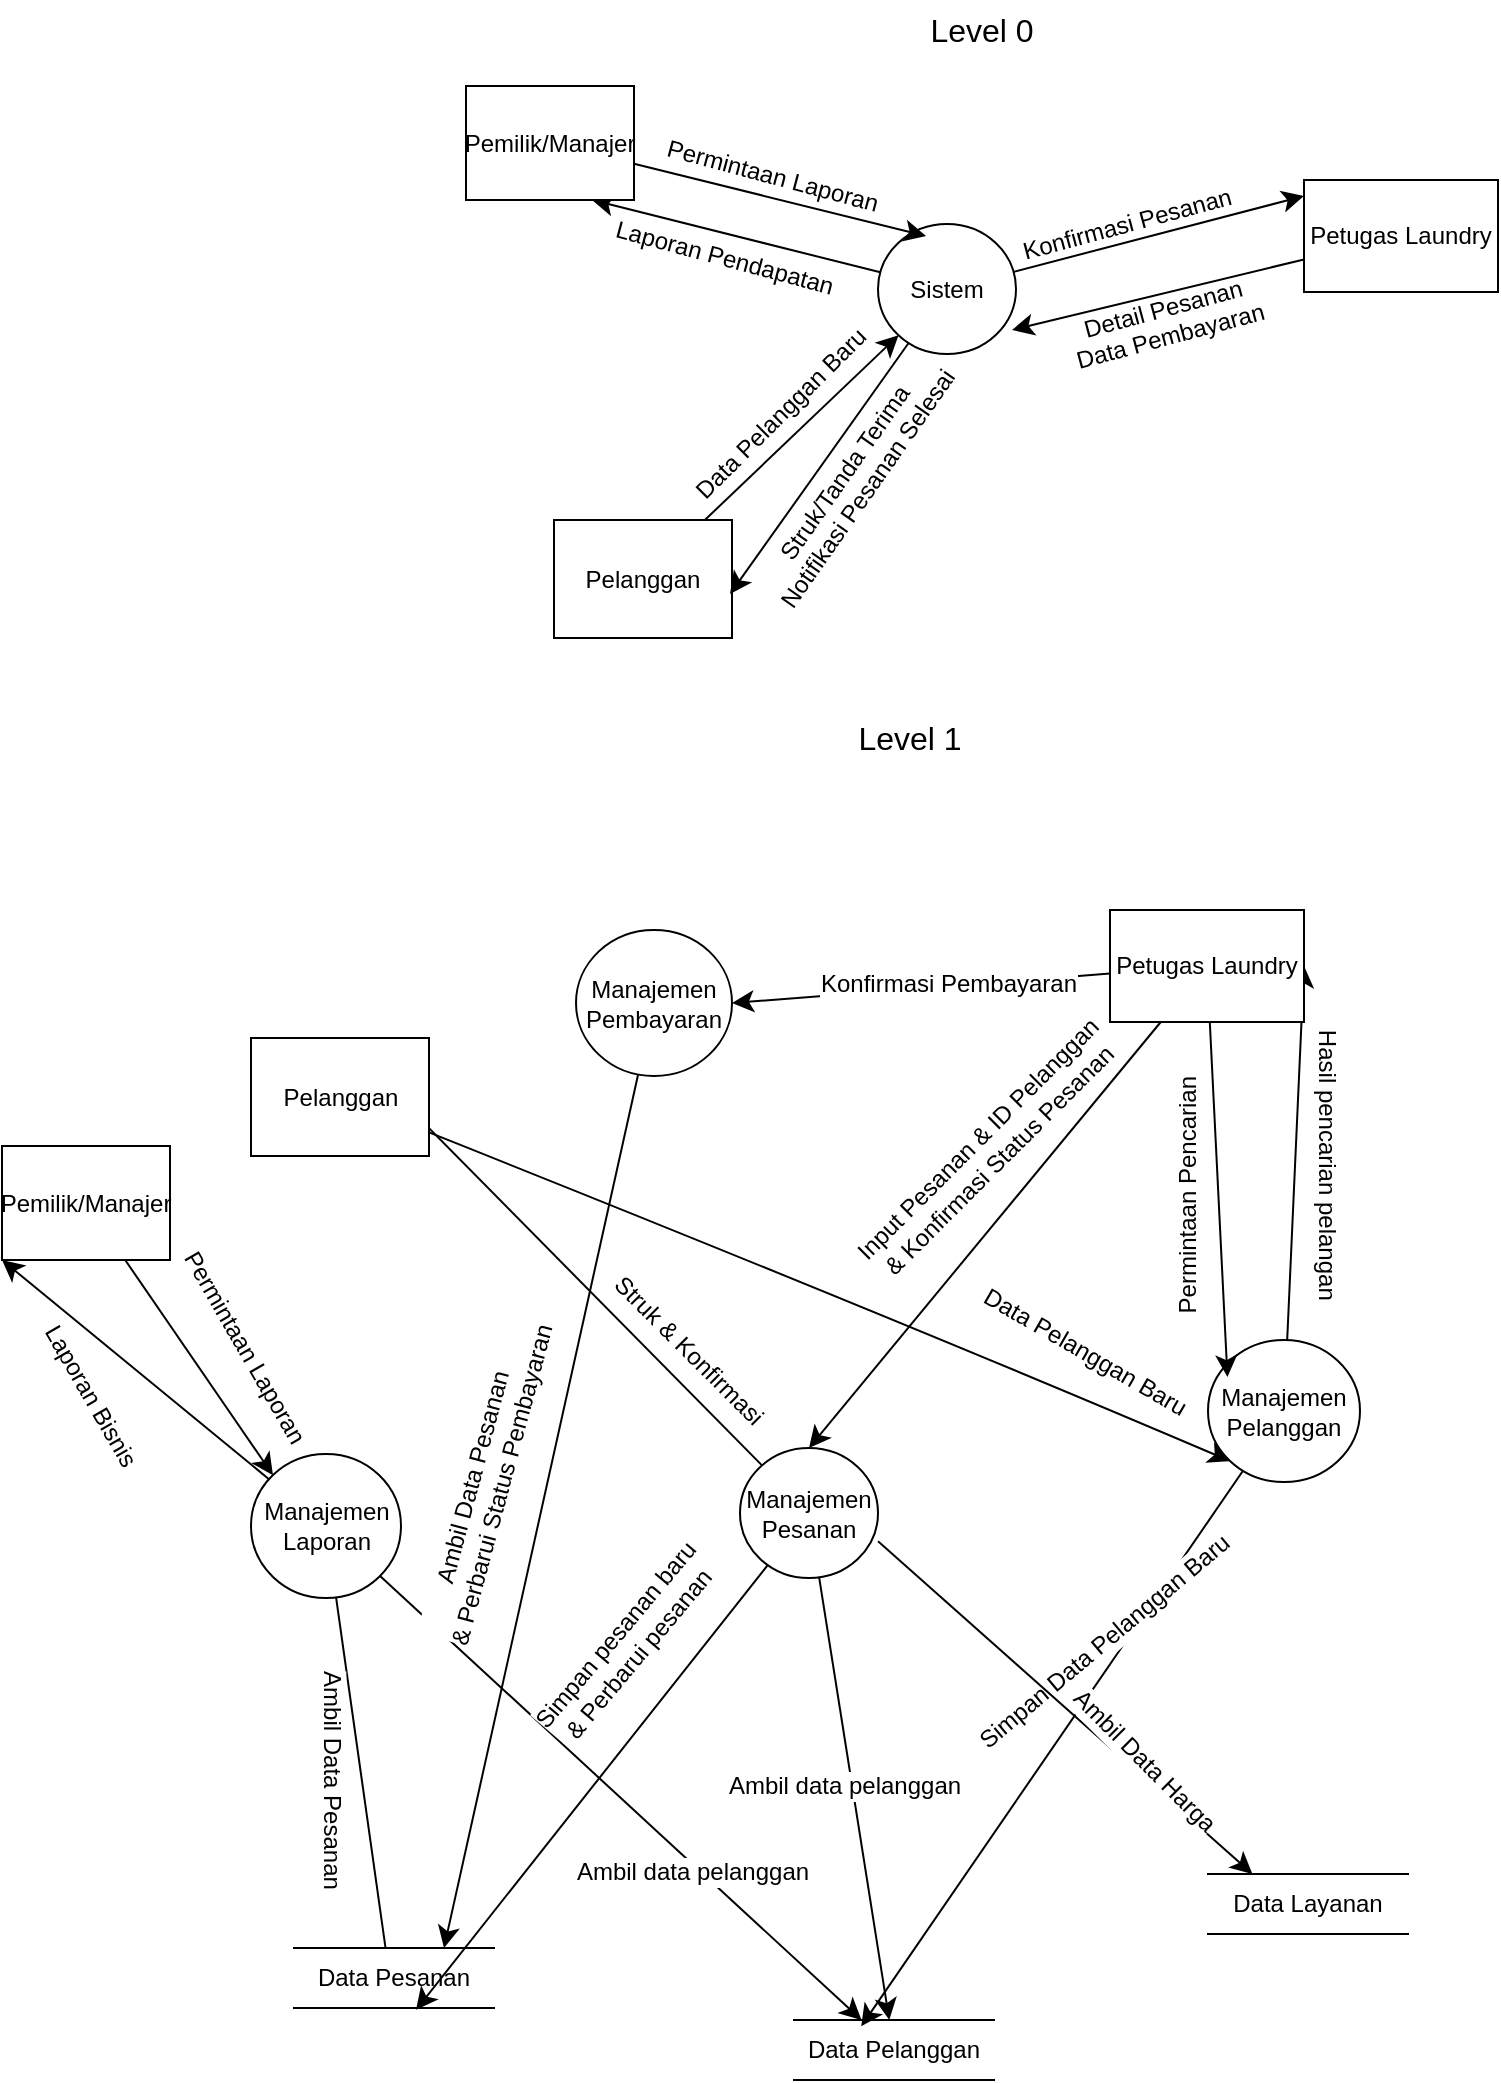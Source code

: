 <mxfile version="28.0.7">
  <diagram name="Page-1" id="pKop_bWa0kYiDdgowD11">
    <mxGraphModel dx="1236" dy="1255" grid="0" gridSize="10" guides="1" tooltips="1" connect="1" arrows="1" fold="1" page="0" pageScale="1" pageWidth="850" pageHeight="1100" math="0" shadow="0">
      <root>
        <mxCell id="0" />
        <mxCell id="1" parent="0" />
        <mxCell id="-oe8DqOweEPkjrdTcE47-18" style="edgeStyle=none;curved=1;rounded=0;orthogonalLoop=1;jettySize=auto;html=1;entryX=0.75;entryY=1;entryDx=0;entryDy=0;fontSize=12;startSize=8;endSize=8;" edge="1" parent="1" source="-oe8DqOweEPkjrdTcE47-3" target="-oe8DqOweEPkjrdTcE47-5">
          <mxGeometry relative="1" as="geometry" />
        </mxCell>
        <mxCell id="-oe8DqOweEPkjrdTcE47-20" value="Laporan Pendapatan" style="edgeLabel;html=1;align=center;verticalAlign=middle;resizable=0;points=[];fontSize=12;rotation=15;" vertex="1" connectable="0" parent="-oe8DqOweEPkjrdTcE47-18">
          <mxGeometry x="0.099" relative="1" as="geometry">
            <mxPoint x="1" y="12" as="offset" />
          </mxGeometry>
        </mxCell>
        <mxCell id="-oe8DqOweEPkjrdTcE47-3" value="Sistem" style="shape=ellipse;html=1;dashed=0;whiteSpace=wrap;perimeter=ellipsePerimeter;" vertex="1" parent="1">
          <mxGeometry x="140" y="-69" width="69" height="65" as="geometry" />
        </mxCell>
        <mxCell id="-oe8DqOweEPkjrdTcE47-7" style="edgeStyle=none;curved=1;rounded=0;orthogonalLoop=1;jettySize=auto;html=1;fontSize=12;startSize=8;endSize=8;" edge="1" parent="1" source="-oe8DqOweEPkjrdTcE47-4" target="-oe8DqOweEPkjrdTcE47-3">
          <mxGeometry relative="1" as="geometry" />
        </mxCell>
        <mxCell id="-oe8DqOweEPkjrdTcE47-8" value="&lt;div&gt;Data&amp;nbsp;Pelanggan Baru&lt;/div&gt;&lt;div&gt;&lt;br&gt;&lt;/div&gt;" style="edgeLabel;html=1;align=center;verticalAlign=middle;resizable=0;points=[];fontSize=12;rotation=-45;labelBackgroundColor=none;" vertex="1" connectable="0" parent="-oe8DqOweEPkjrdTcE47-7">
          <mxGeometry x="0.053" y="-2" relative="1" as="geometry">
            <mxPoint x="-10" y="-1" as="offset" />
          </mxGeometry>
        </mxCell>
        <mxCell id="-oe8DqOweEPkjrdTcE47-4" value="Pelanggan" style="html=1;dashed=0;whiteSpace=wrap;" vertex="1" parent="1">
          <mxGeometry x="-22" y="79" width="89" height="59" as="geometry" />
        </mxCell>
        <mxCell id="-oe8DqOweEPkjrdTcE47-5" value="Pemilik/Manajer" style="html=1;dashed=0;whiteSpace=wrap;" vertex="1" parent="1">
          <mxGeometry x="-66" y="-138" width="84" height="57" as="geometry" />
        </mxCell>
        <mxCell id="-oe8DqOweEPkjrdTcE47-6" value="Petugas Laundry" style="html=1;dashed=0;whiteSpace=wrap;" vertex="1" parent="1">
          <mxGeometry x="353" y="-91" width="97" height="56" as="geometry" />
        </mxCell>
        <mxCell id="-oe8DqOweEPkjrdTcE47-10" style="edgeStyle=none;curved=1;rounded=0;orthogonalLoop=1;jettySize=auto;html=1;entryX=0.989;entryY=0.627;entryDx=0;entryDy=0;entryPerimeter=0;fontSize=12;startSize=8;endSize=8;" edge="1" parent="1" source="-oe8DqOweEPkjrdTcE47-3" target="-oe8DqOweEPkjrdTcE47-4">
          <mxGeometry relative="1" as="geometry" />
        </mxCell>
        <mxCell id="-oe8DqOweEPkjrdTcE47-11" value="&lt;div&gt;&lt;br&gt;&lt;/div&gt;&lt;div&gt;&lt;br&gt;&lt;/div&gt;&lt;div&gt;Struk/Tanda Terima&lt;/div&gt;&lt;div&gt;Notifikasi Pesanan Selesai&lt;/div&gt;" style="edgeLabel;html=1;align=center;verticalAlign=middle;resizable=0;points=[];fontSize=12;rotation=-55;labelBackgroundColor=none;" vertex="1" connectable="0" parent="-oe8DqOweEPkjrdTcE47-10">
          <mxGeometry x="-0.045" relative="1" as="geometry">
            <mxPoint x="4" y="1" as="offset" />
          </mxGeometry>
        </mxCell>
        <mxCell id="-oe8DqOweEPkjrdTcE47-12" style="edgeStyle=none;curved=1;rounded=0;orthogonalLoop=1;jettySize=auto;html=1;entryX=0;entryY=0.143;entryDx=0;entryDy=0;entryPerimeter=0;fontSize=12;startSize=8;endSize=8;" edge="1" parent="1" source="-oe8DqOweEPkjrdTcE47-3" target="-oe8DqOweEPkjrdTcE47-6">
          <mxGeometry relative="1" as="geometry" />
        </mxCell>
        <mxCell id="-oe8DqOweEPkjrdTcE47-16" value="&lt;div&gt;Konfirmasi Pesanan&lt;/div&gt;&lt;div&gt;&lt;br&gt;&lt;/div&gt;" style="edgeLabel;html=1;align=center;verticalAlign=middle;resizable=0;points=[];fontSize=12;rotation=-15;labelBackgroundColor=none;" vertex="1" connectable="0" parent="-oe8DqOweEPkjrdTcE47-12">
          <mxGeometry x="-0.192" y="2" relative="1" as="geometry">
            <mxPoint as="offset" />
          </mxGeometry>
        </mxCell>
        <mxCell id="-oe8DqOweEPkjrdTcE47-14" style="edgeStyle=none;curved=1;rounded=0;orthogonalLoop=1;jettySize=auto;html=1;entryX=0.971;entryY=0.815;entryDx=0;entryDy=0;entryPerimeter=0;fontSize=12;startSize=8;endSize=8;" edge="1" parent="1" source="-oe8DqOweEPkjrdTcE47-6" target="-oe8DqOweEPkjrdTcE47-3">
          <mxGeometry relative="1" as="geometry" />
        </mxCell>
        <mxCell id="-oe8DqOweEPkjrdTcE47-15" value="&lt;div&gt;&lt;br&gt;&lt;/div&gt;&lt;div&gt;&lt;br&gt;&lt;/div&gt;&lt;div&gt;Detail Pesanan&lt;/div&gt;&lt;div&gt;Data Pembayaran&lt;/div&gt;" style="edgeLabel;html=1;align=center;verticalAlign=middle;resizable=0;points=[];fontSize=12;rotation=-15;labelBackgroundColor=none;" vertex="1" connectable="0" parent="-oe8DqOweEPkjrdTcE47-14">
          <mxGeometry x="-0.004" y="-1" relative="1" as="geometry">
            <mxPoint as="offset" />
          </mxGeometry>
        </mxCell>
        <mxCell id="-oe8DqOweEPkjrdTcE47-17" style="edgeStyle=none;curved=1;rounded=0;orthogonalLoop=1;jettySize=auto;html=1;entryX=0.348;entryY=0.092;entryDx=0;entryDy=0;entryPerimeter=0;fontSize=12;startSize=8;endSize=8;" edge="1" parent="1" source="-oe8DqOweEPkjrdTcE47-5" target="-oe8DqOweEPkjrdTcE47-3">
          <mxGeometry relative="1" as="geometry" />
        </mxCell>
        <mxCell id="-oe8DqOweEPkjrdTcE47-19" value="Permintaan Laporan" style="edgeLabel;html=1;align=center;verticalAlign=middle;resizable=0;points=[];fontSize=12;rotation=15;" vertex="1" connectable="0" parent="-oe8DqOweEPkjrdTcE47-17">
          <mxGeometry x="-0.074" y="2" relative="1" as="geometry">
            <mxPoint x="1" y="-9" as="offset" />
          </mxGeometry>
        </mxCell>
        <mxCell id="-oe8DqOweEPkjrdTcE47-21" value="Level 0" style="text;strokeColor=none;fillColor=none;html=1;align=center;verticalAlign=middle;whiteSpace=wrap;rounded=0;fontSize=16;" vertex="1" parent="1">
          <mxGeometry x="162" y="-181" width="60" height="30" as="geometry" />
        </mxCell>
        <mxCell id="-oe8DqOweEPkjrdTcE47-22" value="Level 1" style="text;strokeColor=none;fillColor=none;html=1;align=center;verticalAlign=middle;whiteSpace=wrap;rounded=0;fontSize=16;" vertex="1" parent="1">
          <mxGeometry x="126" y="173" width="60" height="30" as="geometry" />
        </mxCell>
        <mxCell id="-oe8DqOweEPkjrdTcE47-69" style="edgeStyle=none;curved=1;rounded=0;orthogonalLoop=1;jettySize=auto;html=1;entryX=0.5;entryY=1;entryDx=0;entryDy=0;fontSize=12;startSize=8;endSize=8;" edge="1" parent="1" source="-oe8DqOweEPkjrdTcE47-28" target="-oe8DqOweEPkjrdTcE47-33">
          <mxGeometry relative="1" as="geometry" />
        </mxCell>
        <mxCell id="-oe8DqOweEPkjrdTcE47-70" value="Ambil Data Pesanan" style="edgeLabel;html=1;align=center;verticalAlign=middle;resizable=0;points=[];fontSize=12;rotation=90;" vertex="1" connectable="0" parent="-oe8DqOweEPkjrdTcE47-69">
          <mxGeometry x="-0.173" y="1" relative="1" as="geometry">
            <mxPoint x="-15" y="6" as="offset" />
          </mxGeometry>
        </mxCell>
        <mxCell id="-oe8DqOweEPkjrdTcE47-71" style="edgeStyle=none;curved=1;rounded=0;orthogonalLoop=1;jettySize=auto;html=1;fontSize=12;startSize=8;endSize=8;" edge="1" parent="1" source="-oe8DqOweEPkjrdTcE47-28" target="-oe8DqOweEPkjrdTcE47-32">
          <mxGeometry relative="1" as="geometry" />
        </mxCell>
        <mxCell id="-oe8DqOweEPkjrdTcE47-72" value="Ambil data pelanggan" style="edgeLabel;html=1;align=center;verticalAlign=middle;resizable=0;points=[];fontSize=12;" vertex="1" connectable="0" parent="-oe8DqOweEPkjrdTcE47-71">
          <mxGeometry x="0.308" y="-3" relative="1" as="geometry">
            <mxPoint as="offset" />
          </mxGeometry>
        </mxCell>
        <mxCell id="-oe8DqOweEPkjrdTcE47-73" style="edgeStyle=none;curved=1;rounded=0;orthogonalLoop=1;jettySize=auto;html=1;entryX=0;entryY=1;entryDx=0;entryDy=0;fontSize=12;startSize=8;endSize=8;" edge="1" parent="1" source="-oe8DqOweEPkjrdTcE47-28" target="-oe8DqOweEPkjrdTcE47-66">
          <mxGeometry relative="1" as="geometry" />
        </mxCell>
        <mxCell id="-oe8DqOweEPkjrdTcE47-74" value="Laporan Bisnis" style="edgeLabel;html=1;align=center;verticalAlign=middle;resizable=0;points=[];fontSize=12;rotation=60;" vertex="1" connectable="0" parent="-oe8DqOweEPkjrdTcE47-73">
          <mxGeometry x="0.134" y="-1" relative="1" as="geometry">
            <mxPoint x="-14" y="21" as="offset" />
          </mxGeometry>
        </mxCell>
        <mxCell id="-oe8DqOweEPkjrdTcE47-28" value="Manajemen Laporan" style="shape=ellipse;html=1;dashed=0;whiteSpace=wrap;perimeter=ellipsePerimeter;" vertex="1" parent="1">
          <mxGeometry x="-173.5" y="546" width="75" height="72" as="geometry" />
        </mxCell>
        <mxCell id="-oe8DqOweEPkjrdTcE47-64" style="edgeStyle=none;curved=1;rounded=0;orthogonalLoop=1;jettySize=auto;html=1;entryX=0.75;entryY=0;entryDx=0;entryDy=0;fontSize=12;startSize=8;endSize=8;" edge="1" parent="1" source="-oe8DqOweEPkjrdTcE47-29" target="-oe8DqOweEPkjrdTcE47-33">
          <mxGeometry relative="1" as="geometry" />
        </mxCell>
        <mxCell id="-oe8DqOweEPkjrdTcE47-65" value="&lt;div&gt;Ambil Data Pesanan&lt;/div&gt;&lt;div&gt;&amp;amp;&amp;nbsp;Perbarui Status Pembayaran&lt;/div&gt;" style="edgeLabel;html=1;align=center;verticalAlign=middle;resizable=0;points=[];fontSize=12;rotation=-75;" vertex="1" connectable="0" parent="-oe8DqOweEPkjrdTcE47-64">
          <mxGeometry x="0.266" y="2" relative="1" as="geometry">
            <mxPoint x="-17" y="-73" as="offset" />
          </mxGeometry>
        </mxCell>
        <mxCell id="-oe8DqOweEPkjrdTcE47-29" value="Manajemen Pembayaran" style="shape=ellipse;html=1;dashed=0;whiteSpace=wrap;perimeter=ellipsePerimeter;" vertex="1" parent="1">
          <mxGeometry x="-11" y="284" width="78" height="73" as="geometry" />
        </mxCell>
        <mxCell id="-oe8DqOweEPkjrdTcE47-54" style="edgeStyle=none;curved=1;rounded=0;orthogonalLoop=1;jettySize=auto;html=1;fontSize=12;startSize=8;endSize=8;" edge="1" parent="1" source="-oe8DqOweEPkjrdTcE47-30" target="-oe8DqOweEPkjrdTcE47-32">
          <mxGeometry relative="1" as="geometry" />
        </mxCell>
        <mxCell id="-oe8DqOweEPkjrdTcE47-55" value="Ambil data pelanggan" style="edgeLabel;html=1;align=center;verticalAlign=middle;resizable=0;points=[];fontSize=12;" vertex="1" connectable="0" parent="-oe8DqOweEPkjrdTcE47-54">
          <mxGeometry x="-0.067" y="-4" relative="1" as="geometry">
            <mxPoint as="offset" />
          </mxGeometry>
        </mxCell>
        <mxCell id="-oe8DqOweEPkjrdTcE47-60" style="edgeStyle=none;curved=1;rounded=0;orthogonalLoop=1;jettySize=auto;html=1;entryX=0.5;entryY=0;entryDx=0;entryDy=0;fontSize=12;startSize=8;endSize=8;" edge="1" parent="1" source="-oe8DqOweEPkjrdTcE47-30" target="-oe8DqOweEPkjrdTcE47-35">
          <mxGeometry relative="1" as="geometry" />
        </mxCell>
        <mxCell id="-oe8DqOweEPkjrdTcE47-61" value="Struk &amp;amp; Konfirmasi" style="edgeLabel;html=1;align=center;verticalAlign=middle;resizable=0;points=[];fontSize=12;rotation=45;" vertex="1" connectable="0" parent="-oe8DqOweEPkjrdTcE47-60">
          <mxGeometry x="-0.133" y="1" relative="1" as="geometry">
            <mxPoint x="55" y="34" as="offset" />
          </mxGeometry>
        </mxCell>
        <mxCell id="-oe8DqOweEPkjrdTcE47-30" value="Manajemen Pesanan" style="shape=ellipse;html=1;dashed=0;whiteSpace=wrap;perimeter=ellipsePerimeter;" vertex="1" parent="1">
          <mxGeometry x="71" y="543" width="69" height="65" as="geometry" />
        </mxCell>
        <mxCell id="-oe8DqOweEPkjrdTcE47-47" style="edgeStyle=none;curved=1;rounded=0;orthogonalLoop=1;jettySize=auto;html=1;entryX=1;entryY=0.5;entryDx=0;entryDy=0;fontSize=12;startSize=8;endSize=8;" edge="1" parent="1" source="-oe8DqOweEPkjrdTcE47-31" target="-oe8DqOweEPkjrdTcE47-36">
          <mxGeometry relative="1" as="geometry" />
        </mxCell>
        <mxCell id="-oe8DqOweEPkjrdTcE47-48" value="Hasil pencarian pelangan" style="edgeLabel;html=1;align=center;verticalAlign=middle;resizable=0;points=[];fontSize=12;rotation=90;" vertex="1" connectable="0" parent="-oe8DqOweEPkjrdTcE47-47">
          <mxGeometry x="0.175" y="-1" relative="1" as="geometry">
            <mxPoint x="14" y="22" as="offset" />
          </mxGeometry>
        </mxCell>
        <mxCell id="-oe8DqOweEPkjrdTcE47-31" value=" Manajemen Pelanggan" style="shape=ellipse;html=1;dashed=0;whiteSpace=wrap;perimeter=ellipsePerimeter;" vertex="1" parent="1">
          <mxGeometry x="305" y="489" width="76" height="71" as="geometry" />
        </mxCell>
        <mxCell id="-oe8DqOweEPkjrdTcE47-32" value="Data Pelanggan" style="html=1;dashed=0;whiteSpace=wrap;shape=partialRectangle;right=0;left=0;" vertex="1" parent="1">
          <mxGeometry x="98" y="829" width="100" height="30" as="geometry" />
        </mxCell>
        <mxCell id="-oe8DqOweEPkjrdTcE47-33" value="Data Pesanan" style="html=1;dashed=0;whiteSpace=wrap;shape=partialRectangle;right=0;left=0;" vertex="1" parent="1">
          <mxGeometry x="-152" y="793" width="100" height="30" as="geometry" />
        </mxCell>
        <mxCell id="-oe8DqOweEPkjrdTcE47-34" value="Data Layanan" style="html=1;dashed=0;whiteSpace=wrap;shape=partialRectangle;right=0;left=0;" vertex="1" parent="1">
          <mxGeometry x="305" y="756" width="100" height="30" as="geometry" />
        </mxCell>
        <mxCell id="-oe8DqOweEPkjrdTcE47-35" value="Pelanggan" style="html=1;dashed=0;whiteSpace=wrap;" vertex="1" parent="1">
          <mxGeometry x="-173.5" y="338" width="89" height="59" as="geometry" />
        </mxCell>
        <mxCell id="-oe8DqOweEPkjrdTcE47-52" style="edgeStyle=none;curved=1;rounded=0;orthogonalLoop=1;jettySize=auto;html=1;entryX=0.5;entryY=0;entryDx=0;entryDy=0;fontSize=12;startSize=8;endSize=8;" edge="1" parent="1" source="-oe8DqOweEPkjrdTcE47-36" target="-oe8DqOweEPkjrdTcE47-30">
          <mxGeometry relative="1" as="geometry" />
        </mxCell>
        <mxCell id="-oe8DqOweEPkjrdTcE47-53" value="&lt;div&gt;Input Pesanan &amp;amp; ID Pelanggan&lt;/div&gt;&amp;amp; Konfirmasi Status Pesanan" style="edgeLabel;html=1;align=center;verticalAlign=middle;resizable=0;points=[];fontSize=12;rotation=-45;" vertex="1" connectable="0" parent="-oe8DqOweEPkjrdTcE47-52">
          <mxGeometry x="-0.293" relative="1" as="geometry">
            <mxPoint x="-25" y="-11" as="offset" />
          </mxGeometry>
        </mxCell>
        <mxCell id="-oe8DqOweEPkjrdTcE47-62" style="edgeStyle=none;curved=1;rounded=0;orthogonalLoop=1;jettySize=auto;html=1;entryX=1;entryY=0.5;entryDx=0;entryDy=0;fontSize=12;startSize=8;endSize=8;" edge="1" parent="1" source="-oe8DqOweEPkjrdTcE47-36" target="-oe8DqOweEPkjrdTcE47-29">
          <mxGeometry relative="1" as="geometry" />
        </mxCell>
        <mxCell id="-oe8DqOweEPkjrdTcE47-63" value="Konfirmasi Pembayaran" style="edgeLabel;html=1;align=center;verticalAlign=middle;resizable=0;points=[];fontSize=12;" vertex="1" connectable="0" parent="-oe8DqOweEPkjrdTcE47-62">
          <mxGeometry x="-0.138" y="-1" relative="1" as="geometry">
            <mxPoint as="offset" />
          </mxGeometry>
        </mxCell>
        <mxCell id="-oe8DqOweEPkjrdTcE47-36" value="Petugas Laundry" style="html=1;dashed=0;whiteSpace=wrap;" vertex="1" parent="1">
          <mxGeometry x="256" y="274" width="97" height="56" as="geometry" />
        </mxCell>
        <mxCell id="-oe8DqOweEPkjrdTcE47-40" style="edgeStyle=none;curved=1;rounded=0;orthogonalLoop=1;jettySize=auto;html=1;entryX=0;entryY=1;entryDx=0;entryDy=0;fontSize=12;startSize=8;endSize=8;" edge="1" parent="1" source="-oe8DqOweEPkjrdTcE47-35" target="-oe8DqOweEPkjrdTcE47-31">
          <mxGeometry relative="1" as="geometry">
            <Array as="points">
              <mxPoint x="146" y="477" />
            </Array>
          </mxGeometry>
        </mxCell>
        <mxCell id="-oe8DqOweEPkjrdTcE47-41" value="Data Pelanggan Baru" style="edgeLabel;html=1;align=center;verticalAlign=middle;resizable=0;points=[];fontSize=12;rotation=30;" vertex="1" connectable="0" parent="-oe8DqOweEPkjrdTcE47-40">
          <mxGeometry x="-0.057" y="6" relative="1" as="geometry">
            <mxPoint x="136" y="40" as="offset" />
          </mxGeometry>
        </mxCell>
        <mxCell id="-oe8DqOweEPkjrdTcE47-44" style="edgeStyle=none;curved=1;rounded=0;orthogonalLoop=1;jettySize=auto;html=1;entryX=0.128;entryY=0.261;entryDx=0;entryDy=0;entryPerimeter=0;fontSize=12;startSize=8;endSize=8;" edge="1" parent="1" source="-oe8DqOweEPkjrdTcE47-36" target="-oe8DqOweEPkjrdTcE47-31">
          <mxGeometry relative="1" as="geometry" />
        </mxCell>
        <mxCell id="-oe8DqOweEPkjrdTcE47-45" value="Permintaan Pencarian" style="edgeLabel;html=1;align=center;verticalAlign=middle;resizable=0;points=[];fontSize=12;rotation=-90;" vertex="1" connectable="0" parent="-oe8DqOweEPkjrdTcE47-44">
          <mxGeometry x="-0.137" y="5" relative="1" as="geometry">
            <mxPoint x="-20" y="11" as="offset" />
          </mxGeometry>
        </mxCell>
        <mxCell id="-oe8DqOweEPkjrdTcE47-50" style="edgeStyle=none;curved=1;rounded=0;orthogonalLoop=1;jettySize=auto;html=1;entryX=0.336;entryY=0.106;entryDx=0;entryDy=0;entryPerimeter=0;fontSize=12;startSize=8;endSize=8;" edge="1" parent="1" source="-oe8DqOweEPkjrdTcE47-31" target="-oe8DqOweEPkjrdTcE47-32">
          <mxGeometry relative="1" as="geometry" />
        </mxCell>
        <mxCell id="-oe8DqOweEPkjrdTcE47-51" value="Simpan Data Pelanggan Baru" style="edgeLabel;html=1;align=center;verticalAlign=middle;resizable=0;points=[];fontSize=12;rotation=-40;" vertex="1" connectable="0" parent="-oe8DqOweEPkjrdTcE47-50">
          <mxGeometry x="-0.078" y="-1" relative="1" as="geometry">
            <mxPoint x="19" y="-42" as="offset" />
          </mxGeometry>
        </mxCell>
        <mxCell id="-oe8DqOweEPkjrdTcE47-56" style="edgeStyle=none;curved=1;rounded=0;orthogonalLoop=1;jettySize=auto;html=1;entryX=0.418;entryY=1.141;entryDx=0;entryDy=0;entryPerimeter=0;fontSize=12;startSize=8;endSize=8;" edge="1" parent="1">
          <mxGeometry relative="1" as="geometry">
            <mxPoint x="140.003" y="589.575" as="sourcePoint" />
            <mxPoint x="327.21" y="756.0" as="targetPoint" />
          </mxGeometry>
        </mxCell>
        <mxCell id="-oe8DqOweEPkjrdTcE47-57" value="Ambil Data Harga" style="edgeLabel;html=1;align=center;verticalAlign=middle;resizable=0;points=[];fontSize=12;rotation=45;" vertex="1" connectable="0" parent="-oe8DqOweEPkjrdTcE47-56">
          <mxGeometry x="0.224" y="-3" relative="1" as="geometry">
            <mxPoint x="20" y="5" as="offset" />
          </mxGeometry>
        </mxCell>
        <mxCell id="-oe8DqOweEPkjrdTcE47-58" style="edgeStyle=none;curved=1;rounded=0;orthogonalLoop=1;jettySize=auto;html=1;entryX=0.61;entryY=1.031;entryDx=0;entryDy=0;entryPerimeter=0;fontSize=12;startSize=8;endSize=8;" edge="1" parent="1" source="-oe8DqOweEPkjrdTcE47-30" target="-oe8DqOweEPkjrdTcE47-33">
          <mxGeometry relative="1" as="geometry" />
        </mxCell>
        <mxCell id="-oe8DqOweEPkjrdTcE47-59" value="&lt;div&gt;Simpan pesanan baru&lt;/div&gt;&lt;div&gt;&amp;amp; Perbarui pesanan&lt;/div&gt;" style="edgeLabel;html=1;align=center;verticalAlign=middle;resizable=0;points=[];fontSize=12;rotation=-50;" vertex="1" connectable="0" parent="-oe8DqOweEPkjrdTcE47-58">
          <mxGeometry x="-0.063" y="2" relative="1" as="geometry">
            <mxPoint x="10" y="-66" as="offset" />
          </mxGeometry>
        </mxCell>
        <mxCell id="-oe8DqOweEPkjrdTcE47-67" style="edgeStyle=none;curved=1;rounded=0;orthogonalLoop=1;jettySize=auto;html=1;entryX=0;entryY=0;entryDx=0;entryDy=0;fontSize=12;startSize=8;endSize=8;" edge="1" parent="1" source="-oe8DqOweEPkjrdTcE47-66" target="-oe8DqOweEPkjrdTcE47-28">
          <mxGeometry relative="1" as="geometry" />
        </mxCell>
        <mxCell id="-oe8DqOweEPkjrdTcE47-68" value="Permintaan Laporan" style="edgeLabel;html=1;align=center;verticalAlign=middle;resizable=0;points=[];fontSize=12;rotation=60;" vertex="1" connectable="0" parent="-oe8DqOweEPkjrdTcE47-67">
          <mxGeometry x="-0.082" y="-1" relative="1" as="geometry">
            <mxPoint x="26" y="-7" as="offset" />
          </mxGeometry>
        </mxCell>
        <mxCell id="-oe8DqOweEPkjrdTcE47-66" value="Pemilik/Manajer" style="html=1;dashed=0;whiteSpace=wrap;" vertex="1" parent="1">
          <mxGeometry x="-298" y="392" width="84" height="57" as="geometry" />
        </mxCell>
      </root>
    </mxGraphModel>
  </diagram>
</mxfile>
